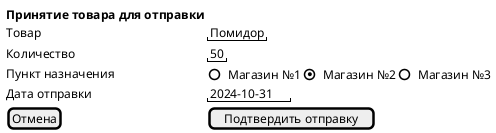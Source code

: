 @startsalt Принятие товара для отправки
{
    <b>Принятие товара для отправки
    Товар       | "Помидор"
    Количество  | "50"
    Пункт назначения | {() Магазин №1 | (X) Магазин №2 | () Магазин №3}
    Дата отправки | "2024-10-31"
    [Отмена] | [Подтвердить отправку]
}
@endsalt

https://www.plantuml.com/plantuml/png/dL6xIWD15EttAowfOX7OtMWdaiyGGeg8Tc9Xjek1E15iX6t4GiI0Np3eB0vvhBzmxY_u9PwPmKPJvHPxu3psdiiC9jNukfgCBol1KkVms6gjXjW8eSKxB6ahS5XhBMZ9VWM6oWe-csR2EJuxsIyk7Bpz6YNDZNIm9BU1XsDatac-Pt9hUBr7exTgc6cZ-IXF1bPOO8kL6Y5OV8PlS1EzrhHEkmU25qeVKMPT-RvxAgXqJtSf9PMTaVuiRNpa0WFxxx1GgypBmrwHz_f5gZV4AqsRMCUEw1Z6Arsyf67MiQNHXpy_qyKecsM3Ywlpy4m_